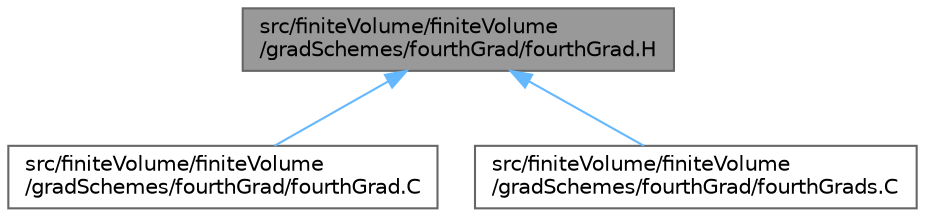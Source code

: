 digraph "src/finiteVolume/finiteVolume/gradSchemes/fourthGrad/fourthGrad.H"
{
 // LATEX_PDF_SIZE
  bgcolor="transparent";
  edge [fontname=Helvetica,fontsize=10,labelfontname=Helvetica,labelfontsize=10];
  node [fontname=Helvetica,fontsize=10,shape=box,height=0.2,width=0.4];
  Node1 [id="Node000001",label="src/finiteVolume/finiteVolume\l/gradSchemes/fourthGrad/fourthGrad.H",height=0.2,width=0.4,color="gray40", fillcolor="grey60", style="filled", fontcolor="black",tooltip=" "];
  Node1 -> Node2 [id="edge1_Node000001_Node000002",dir="back",color="steelblue1",style="solid",tooltip=" "];
  Node2 [id="Node000002",label="src/finiteVolume/finiteVolume\l/gradSchemes/fourthGrad/fourthGrad.C",height=0.2,width=0.4,color="grey40", fillcolor="white", style="filled",URL="$fourthGrad_8C.html",tooltip=" "];
  Node1 -> Node3 [id="edge2_Node000001_Node000003",dir="back",color="steelblue1",style="solid",tooltip=" "];
  Node3 [id="Node000003",label="src/finiteVolume/finiteVolume\l/gradSchemes/fourthGrad/fourthGrads.C",height=0.2,width=0.4,color="grey40", fillcolor="white", style="filled",URL="$fourthGrads_8C.html",tooltip=" "];
}
